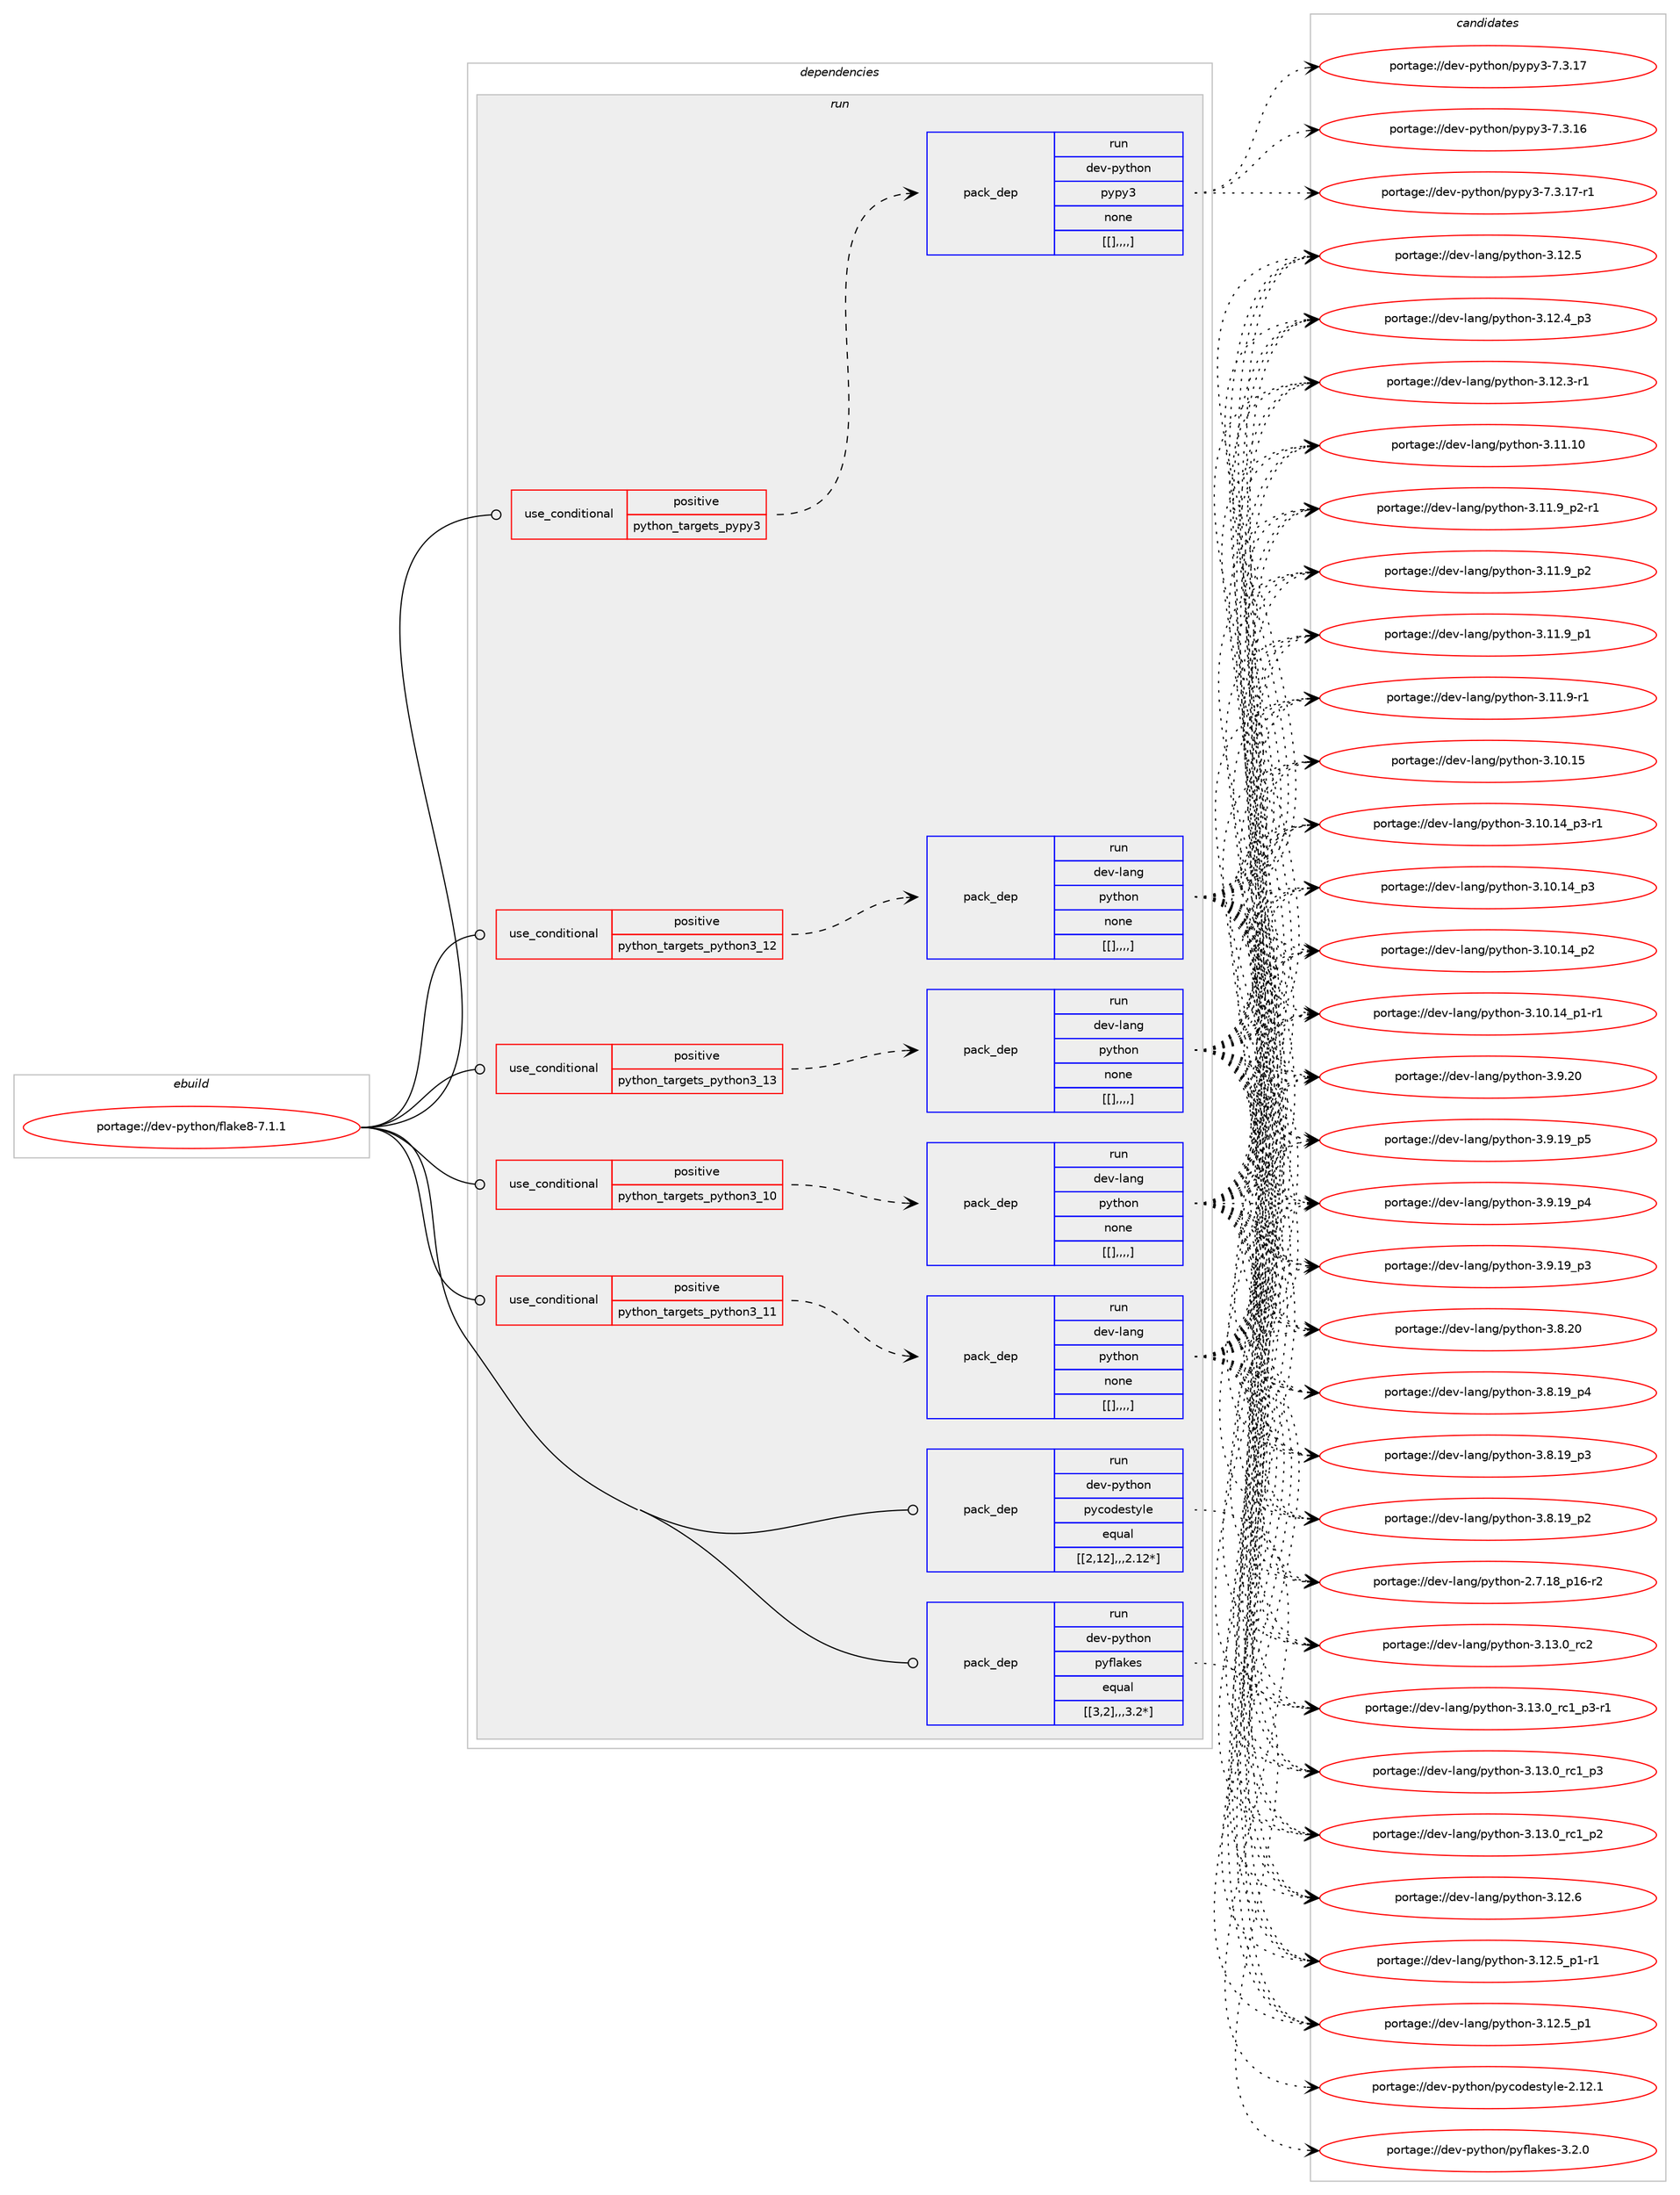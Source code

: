 digraph prolog {

# *************
# Graph options
# *************

newrank=true;
concentrate=true;
compound=true;
graph [rankdir=LR,fontname=Helvetica,fontsize=10,ranksep=1.5];#, ranksep=2.5, nodesep=0.2];
edge  [arrowhead=vee];
node  [fontname=Helvetica,fontsize=10];

# **********
# The ebuild
# **********

subgraph cluster_leftcol {
color=gray;
label=<<i>ebuild</i>>;
id [label="portage://dev-python/flake8-7.1.1", color=red, width=4, href="../dev-python/flake8-7.1.1.svg"];
}

# ****************
# The dependencies
# ****************

subgraph cluster_midcol {
color=gray;
label=<<i>dependencies</i>>;
subgraph cluster_compile {
fillcolor="#eeeeee";
style=filled;
label=<<i>compile</i>>;
}
subgraph cluster_compileandrun {
fillcolor="#eeeeee";
style=filled;
label=<<i>compile and run</i>>;
}
subgraph cluster_run {
fillcolor="#eeeeee";
style=filled;
label=<<i>run</i>>;
subgraph cond33372 {
dependency147273 [label=<<TABLE BORDER="0" CELLBORDER="1" CELLSPACING="0" CELLPADDING="4"><TR><TD ROWSPAN="3" CELLPADDING="10">use_conditional</TD></TR><TR><TD>positive</TD></TR><TR><TD>python_targets_pypy3</TD></TR></TABLE>>, shape=none, color=red];
subgraph pack112683 {
dependency147274 [label=<<TABLE BORDER="0" CELLBORDER="1" CELLSPACING="0" CELLPADDING="4" WIDTH="220"><TR><TD ROWSPAN="6" CELLPADDING="30">pack_dep</TD></TR><TR><TD WIDTH="110">run</TD></TR><TR><TD>dev-python</TD></TR><TR><TD>pypy3</TD></TR><TR><TD>none</TD></TR><TR><TD>[[],,,,]</TD></TR></TABLE>>, shape=none, color=blue];
}
dependency147273:e -> dependency147274:w [weight=20,style="dashed",arrowhead="vee"];
}
id:e -> dependency147273:w [weight=20,style="solid",arrowhead="odot"];
subgraph cond33373 {
dependency147275 [label=<<TABLE BORDER="0" CELLBORDER="1" CELLSPACING="0" CELLPADDING="4"><TR><TD ROWSPAN="3" CELLPADDING="10">use_conditional</TD></TR><TR><TD>positive</TD></TR><TR><TD>python_targets_python3_10</TD></TR></TABLE>>, shape=none, color=red];
subgraph pack112684 {
dependency147276 [label=<<TABLE BORDER="0" CELLBORDER="1" CELLSPACING="0" CELLPADDING="4" WIDTH="220"><TR><TD ROWSPAN="6" CELLPADDING="30">pack_dep</TD></TR><TR><TD WIDTH="110">run</TD></TR><TR><TD>dev-lang</TD></TR><TR><TD>python</TD></TR><TR><TD>none</TD></TR><TR><TD>[[],,,,]</TD></TR></TABLE>>, shape=none, color=blue];
}
dependency147275:e -> dependency147276:w [weight=20,style="dashed",arrowhead="vee"];
}
id:e -> dependency147275:w [weight=20,style="solid",arrowhead="odot"];
subgraph cond33374 {
dependency147277 [label=<<TABLE BORDER="0" CELLBORDER="1" CELLSPACING="0" CELLPADDING="4"><TR><TD ROWSPAN="3" CELLPADDING="10">use_conditional</TD></TR><TR><TD>positive</TD></TR><TR><TD>python_targets_python3_11</TD></TR></TABLE>>, shape=none, color=red];
subgraph pack112685 {
dependency147278 [label=<<TABLE BORDER="0" CELLBORDER="1" CELLSPACING="0" CELLPADDING="4" WIDTH="220"><TR><TD ROWSPAN="6" CELLPADDING="30">pack_dep</TD></TR><TR><TD WIDTH="110">run</TD></TR><TR><TD>dev-lang</TD></TR><TR><TD>python</TD></TR><TR><TD>none</TD></TR><TR><TD>[[],,,,]</TD></TR></TABLE>>, shape=none, color=blue];
}
dependency147277:e -> dependency147278:w [weight=20,style="dashed",arrowhead="vee"];
}
id:e -> dependency147277:w [weight=20,style="solid",arrowhead="odot"];
subgraph cond33375 {
dependency147279 [label=<<TABLE BORDER="0" CELLBORDER="1" CELLSPACING="0" CELLPADDING="4"><TR><TD ROWSPAN="3" CELLPADDING="10">use_conditional</TD></TR><TR><TD>positive</TD></TR><TR><TD>python_targets_python3_12</TD></TR></TABLE>>, shape=none, color=red];
subgraph pack112686 {
dependency147280 [label=<<TABLE BORDER="0" CELLBORDER="1" CELLSPACING="0" CELLPADDING="4" WIDTH="220"><TR><TD ROWSPAN="6" CELLPADDING="30">pack_dep</TD></TR><TR><TD WIDTH="110">run</TD></TR><TR><TD>dev-lang</TD></TR><TR><TD>python</TD></TR><TR><TD>none</TD></TR><TR><TD>[[],,,,]</TD></TR></TABLE>>, shape=none, color=blue];
}
dependency147279:e -> dependency147280:w [weight=20,style="dashed",arrowhead="vee"];
}
id:e -> dependency147279:w [weight=20,style="solid",arrowhead="odot"];
subgraph cond33376 {
dependency147281 [label=<<TABLE BORDER="0" CELLBORDER="1" CELLSPACING="0" CELLPADDING="4"><TR><TD ROWSPAN="3" CELLPADDING="10">use_conditional</TD></TR><TR><TD>positive</TD></TR><TR><TD>python_targets_python3_13</TD></TR></TABLE>>, shape=none, color=red];
subgraph pack112687 {
dependency147282 [label=<<TABLE BORDER="0" CELLBORDER="1" CELLSPACING="0" CELLPADDING="4" WIDTH="220"><TR><TD ROWSPAN="6" CELLPADDING="30">pack_dep</TD></TR><TR><TD WIDTH="110">run</TD></TR><TR><TD>dev-lang</TD></TR><TR><TD>python</TD></TR><TR><TD>none</TD></TR><TR><TD>[[],,,,]</TD></TR></TABLE>>, shape=none, color=blue];
}
dependency147281:e -> dependency147282:w [weight=20,style="dashed",arrowhead="vee"];
}
id:e -> dependency147281:w [weight=20,style="solid",arrowhead="odot"];
subgraph pack112688 {
dependency147283 [label=<<TABLE BORDER="0" CELLBORDER="1" CELLSPACING="0" CELLPADDING="4" WIDTH="220"><TR><TD ROWSPAN="6" CELLPADDING="30">pack_dep</TD></TR><TR><TD WIDTH="110">run</TD></TR><TR><TD>dev-python</TD></TR><TR><TD>pycodestyle</TD></TR><TR><TD>equal</TD></TR><TR><TD>[[2,12],,,2.12*]</TD></TR></TABLE>>, shape=none, color=blue];
}
id:e -> dependency147283:w [weight=20,style="solid",arrowhead="odot"];
subgraph pack112689 {
dependency147284 [label=<<TABLE BORDER="0" CELLBORDER="1" CELLSPACING="0" CELLPADDING="4" WIDTH="220"><TR><TD ROWSPAN="6" CELLPADDING="30">pack_dep</TD></TR><TR><TD WIDTH="110">run</TD></TR><TR><TD>dev-python</TD></TR><TR><TD>pyflakes</TD></TR><TR><TD>equal</TD></TR><TR><TD>[[3,2],,,3.2*]</TD></TR></TABLE>>, shape=none, color=blue];
}
id:e -> dependency147284:w [weight=20,style="solid",arrowhead="odot"];
}
}

# **************
# The candidates
# **************

subgraph cluster_choices {
rank=same;
color=gray;
label=<<i>candidates</i>>;

subgraph choice112683 {
color=black;
nodesep=1;
choice100101118451121211161041111104711212111212151455546514649554511449 [label="portage://dev-python/pypy3-7.3.17-r1", color=red, width=4,href="../dev-python/pypy3-7.3.17-r1.svg"];
choice10010111845112121116104111110471121211121215145554651464955 [label="portage://dev-python/pypy3-7.3.17", color=red, width=4,href="../dev-python/pypy3-7.3.17.svg"];
choice10010111845112121116104111110471121211121215145554651464954 [label="portage://dev-python/pypy3-7.3.16", color=red, width=4,href="../dev-python/pypy3-7.3.16.svg"];
dependency147274:e -> choice100101118451121211161041111104711212111212151455546514649554511449:w [style=dotted,weight="100"];
dependency147274:e -> choice10010111845112121116104111110471121211121215145554651464955:w [style=dotted,weight="100"];
dependency147274:e -> choice10010111845112121116104111110471121211121215145554651464954:w [style=dotted,weight="100"];
}
subgraph choice112684 {
color=black;
nodesep=1;
choice10010111845108971101034711212111610411111045514649514648951149950 [label="portage://dev-lang/python-3.13.0_rc2", color=red, width=4,href="../dev-lang/python-3.13.0_rc2.svg"];
choice1001011184510897110103471121211161041111104551464951464895114994995112514511449 [label="portage://dev-lang/python-3.13.0_rc1_p3-r1", color=red, width=4,href="../dev-lang/python-3.13.0_rc1_p3-r1.svg"];
choice100101118451089711010347112121116104111110455146495146489511499499511251 [label="portage://dev-lang/python-3.13.0_rc1_p3", color=red, width=4,href="../dev-lang/python-3.13.0_rc1_p3.svg"];
choice100101118451089711010347112121116104111110455146495146489511499499511250 [label="portage://dev-lang/python-3.13.0_rc1_p2", color=red, width=4,href="../dev-lang/python-3.13.0_rc1_p2.svg"];
choice10010111845108971101034711212111610411111045514649504654 [label="portage://dev-lang/python-3.12.6", color=red, width=4,href="../dev-lang/python-3.12.6.svg"];
choice1001011184510897110103471121211161041111104551464950465395112494511449 [label="portage://dev-lang/python-3.12.5_p1-r1", color=red, width=4,href="../dev-lang/python-3.12.5_p1-r1.svg"];
choice100101118451089711010347112121116104111110455146495046539511249 [label="portage://dev-lang/python-3.12.5_p1", color=red, width=4,href="../dev-lang/python-3.12.5_p1.svg"];
choice10010111845108971101034711212111610411111045514649504653 [label="portage://dev-lang/python-3.12.5", color=red, width=4,href="../dev-lang/python-3.12.5.svg"];
choice100101118451089711010347112121116104111110455146495046529511251 [label="portage://dev-lang/python-3.12.4_p3", color=red, width=4,href="../dev-lang/python-3.12.4_p3.svg"];
choice100101118451089711010347112121116104111110455146495046514511449 [label="portage://dev-lang/python-3.12.3-r1", color=red, width=4,href="../dev-lang/python-3.12.3-r1.svg"];
choice1001011184510897110103471121211161041111104551464949464948 [label="portage://dev-lang/python-3.11.10", color=red, width=4,href="../dev-lang/python-3.11.10.svg"];
choice1001011184510897110103471121211161041111104551464949465795112504511449 [label="portage://dev-lang/python-3.11.9_p2-r1", color=red, width=4,href="../dev-lang/python-3.11.9_p2-r1.svg"];
choice100101118451089711010347112121116104111110455146494946579511250 [label="portage://dev-lang/python-3.11.9_p2", color=red, width=4,href="../dev-lang/python-3.11.9_p2.svg"];
choice100101118451089711010347112121116104111110455146494946579511249 [label="portage://dev-lang/python-3.11.9_p1", color=red, width=4,href="../dev-lang/python-3.11.9_p1.svg"];
choice100101118451089711010347112121116104111110455146494946574511449 [label="portage://dev-lang/python-3.11.9-r1", color=red, width=4,href="../dev-lang/python-3.11.9-r1.svg"];
choice1001011184510897110103471121211161041111104551464948464953 [label="portage://dev-lang/python-3.10.15", color=red, width=4,href="../dev-lang/python-3.10.15.svg"];
choice100101118451089711010347112121116104111110455146494846495295112514511449 [label="portage://dev-lang/python-3.10.14_p3-r1", color=red, width=4,href="../dev-lang/python-3.10.14_p3-r1.svg"];
choice10010111845108971101034711212111610411111045514649484649529511251 [label="portage://dev-lang/python-3.10.14_p3", color=red, width=4,href="../dev-lang/python-3.10.14_p3.svg"];
choice10010111845108971101034711212111610411111045514649484649529511250 [label="portage://dev-lang/python-3.10.14_p2", color=red, width=4,href="../dev-lang/python-3.10.14_p2.svg"];
choice100101118451089711010347112121116104111110455146494846495295112494511449 [label="portage://dev-lang/python-3.10.14_p1-r1", color=red, width=4,href="../dev-lang/python-3.10.14_p1-r1.svg"];
choice10010111845108971101034711212111610411111045514657465048 [label="portage://dev-lang/python-3.9.20", color=red, width=4,href="../dev-lang/python-3.9.20.svg"];
choice100101118451089711010347112121116104111110455146574649579511253 [label="portage://dev-lang/python-3.9.19_p5", color=red, width=4,href="../dev-lang/python-3.9.19_p5.svg"];
choice100101118451089711010347112121116104111110455146574649579511252 [label="portage://dev-lang/python-3.9.19_p4", color=red, width=4,href="../dev-lang/python-3.9.19_p4.svg"];
choice100101118451089711010347112121116104111110455146574649579511251 [label="portage://dev-lang/python-3.9.19_p3", color=red, width=4,href="../dev-lang/python-3.9.19_p3.svg"];
choice10010111845108971101034711212111610411111045514656465048 [label="portage://dev-lang/python-3.8.20", color=red, width=4,href="../dev-lang/python-3.8.20.svg"];
choice100101118451089711010347112121116104111110455146564649579511252 [label="portage://dev-lang/python-3.8.19_p4", color=red, width=4,href="../dev-lang/python-3.8.19_p4.svg"];
choice100101118451089711010347112121116104111110455146564649579511251 [label="portage://dev-lang/python-3.8.19_p3", color=red, width=4,href="../dev-lang/python-3.8.19_p3.svg"];
choice100101118451089711010347112121116104111110455146564649579511250 [label="portage://dev-lang/python-3.8.19_p2", color=red, width=4,href="../dev-lang/python-3.8.19_p2.svg"];
choice100101118451089711010347112121116104111110455046554649569511249544511450 [label="portage://dev-lang/python-2.7.18_p16-r2", color=red, width=4,href="../dev-lang/python-2.7.18_p16-r2.svg"];
dependency147276:e -> choice10010111845108971101034711212111610411111045514649514648951149950:w [style=dotted,weight="100"];
dependency147276:e -> choice1001011184510897110103471121211161041111104551464951464895114994995112514511449:w [style=dotted,weight="100"];
dependency147276:e -> choice100101118451089711010347112121116104111110455146495146489511499499511251:w [style=dotted,weight="100"];
dependency147276:e -> choice100101118451089711010347112121116104111110455146495146489511499499511250:w [style=dotted,weight="100"];
dependency147276:e -> choice10010111845108971101034711212111610411111045514649504654:w [style=dotted,weight="100"];
dependency147276:e -> choice1001011184510897110103471121211161041111104551464950465395112494511449:w [style=dotted,weight="100"];
dependency147276:e -> choice100101118451089711010347112121116104111110455146495046539511249:w [style=dotted,weight="100"];
dependency147276:e -> choice10010111845108971101034711212111610411111045514649504653:w [style=dotted,weight="100"];
dependency147276:e -> choice100101118451089711010347112121116104111110455146495046529511251:w [style=dotted,weight="100"];
dependency147276:e -> choice100101118451089711010347112121116104111110455146495046514511449:w [style=dotted,weight="100"];
dependency147276:e -> choice1001011184510897110103471121211161041111104551464949464948:w [style=dotted,weight="100"];
dependency147276:e -> choice1001011184510897110103471121211161041111104551464949465795112504511449:w [style=dotted,weight="100"];
dependency147276:e -> choice100101118451089711010347112121116104111110455146494946579511250:w [style=dotted,weight="100"];
dependency147276:e -> choice100101118451089711010347112121116104111110455146494946579511249:w [style=dotted,weight="100"];
dependency147276:e -> choice100101118451089711010347112121116104111110455146494946574511449:w [style=dotted,weight="100"];
dependency147276:e -> choice1001011184510897110103471121211161041111104551464948464953:w [style=dotted,weight="100"];
dependency147276:e -> choice100101118451089711010347112121116104111110455146494846495295112514511449:w [style=dotted,weight="100"];
dependency147276:e -> choice10010111845108971101034711212111610411111045514649484649529511251:w [style=dotted,weight="100"];
dependency147276:e -> choice10010111845108971101034711212111610411111045514649484649529511250:w [style=dotted,weight="100"];
dependency147276:e -> choice100101118451089711010347112121116104111110455146494846495295112494511449:w [style=dotted,weight="100"];
dependency147276:e -> choice10010111845108971101034711212111610411111045514657465048:w [style=dotted,weight="100"];
dependency147276:e -> choice100101118451089711010347112121116104111110455146574649579511253:w [style=dotted,weight="100"];
dependency147276:e -> choice100101118451089711010347112121116104111110455146574649579511252:w [style=dotted,weight="100"];
dependency147276:e -> choice100101118451089711010347112121116104111110455146574649579511251:w [style=dotted,weight="100"];
dependency147276:e -> choice10010111845108971101034711212111610411111045514656465048:w [style=dotted,weight="100"];
dependency147276:e -> choice100101118451089711010347112121116104111110455146564649579511252:w [style=dotted,weight="100"];
dependency147276:e -> choice100101118451089711010347112121116104111110455146564649579511251:w [style=dotted,weight="100"];
dependency147276:e -> choice100101118451089711010347112121116104111110455146564649579511250:w [style=dotted,weight="100"];
dependency147276:e -> choice100101118451089711010347112121116104111110455046554649569511249544511450:w [style=dotted,weight="100"];
}
subgraph choice112685 {
color=black;
nodesep=1;
choice10010111845108971101034711212111610411111045514649514648951149950 [label="portage://dev-lang/python-3.13.0_rc2", color=red, width=4,href="../dev-lang/python-3.13.0_rc2.svg"];
choice1001011184510897110103471121211161041111104551464951464895114994995112514511449 [label="portage://dev-lang/python-3.13.0_rc1_p3-r1", color=red, width=4,href="../dev-lang/python-3.13.0_rc1_p3-r1.svg"];
choice100101118451089711010347112121116104111110455146495146489511499499511251 [label="portage://dev-lang/python-3.13.0_rc1_p3", color=red, width=4,href="../dev-lang/python-3.13.0_rc1_p3.svg"];
choice100101118451089711010347112121116104111110455146495146489511499499511250 [label="portage://dev-lang/python-3.13.0_rc1_p2", color=red, width=4,href="../dev-lang/python-3.13.0_rc1_p2.svg"];
choice10010111845108971101034711212111610411111045514649504654 [label="portage://dev-lang/python-3.12.6", color=red, width=4,href="../dev-lang/python-3.12.6.svg"];
choice1001011184510897110103471121211161041111104551464950465395112494511449 [label="portage://dev-lang/python-3.12.5_p1-r1", color=red, width=4,href="../dev-lang/python-3.12.5_p1-r1.svg"];
choice100101118451089711010347112121116104111110455146495046539511249 [label="portage://dev-lang/python-3.12.5_p1", color=red, width=4,href="../dev-lang/python-3.12.5_p1.svg"];
choice10010111845108971101034711212111610411111045514649504653 [label="portage://dev-lang/python-3.12.5", color=red, width=4,href="../dev-lang/python-3.12.5.svg"];
choice100101118451089711010347112121116104111110455146495046529511251 [label="portage://dev-lang/python-3.12.4_p3", color=red, width=4,href="../dev-lang/python-3.12.4_p3.svg"];
choice100101118451089711010347112121116104111110455146495046514511449 [label="portage://dev-lang/python-3.12.3-r1", color=red, width=4,href="../dev-lang/python-3.12.3-r1.svg"];
choice1001011184510897110103471121211161041111104551464949464948 [label="portage://dev-lang/python-3.11.10", color=red, width=4,href="../dev-lang/python-3.11.10.svg"];
choice1001011184510897110103471121211161041111104551464949465795112504511449 [label="portage://dev-lang/python-3.11.9_p2-r1", color=red, width=4,href="../dev-lang/python-3.11.9_p2-r1.svg"];
choice100101118451089711010347112121116104111110455146494946579511250 [label="portage://dev-lang/python-3.11.9_p2", color=red, width=4,href="../dev-lang/python-3.11.9_p2.svg"];
choice100101118451089711010347112121116104111110455146494946579511249 [label="portage://dev-lang/python-3.11.9_p1", color=red, width=4,href="../dev-lang/python-3.11.9_p1.svg"];
choice100101118451089711010347112121116104111110455146494946574511449 [label="portage://dev-lang/python-3.11.9-r1", color=red, width=4,href="../dev-lang/python-3.11.9-r1.svg"];
choice1001011184510897110103471121211161041111104551464948464953 [label="portage://dev-lang/python-3.10.15", color=red, width=4,href="../dev-lang/python-3.10.15.svg"];
choice100101118451089711010347112121116104111110455146494846495295112514511449 [label="portage://dev-lang/python-3.10.14_p3-r1", color=red, width=4,href="../dev-lang/python-3.10.14_p3-r1.svg"];
choice10010111845108971101034711212111610411111045514649484649529511251 [label="portage://dev-lang/python-3.10.14_p3", color=red, width=4,href="../dev-lang/python-3.10.14_p3.svg"];
choice10010111845108971101034711212111610411111045514649484649529511250 [label="portage://dev-lang/python-3.10.14_p2", color=red, width=4,href="../dev-lang/python-3.10.14_p2.svg"];
choice100101118451089711010347112121116104111110455146494846495295112494511449 [label="portage://dev-lang/python-3.10.14_p1-r1", color=red, width=4,href="../dev-lang/python-3.10.14_p1-r1.svg"];
choice10010111845108971101034711212111610411111045514657465048 [label="portage://dev-lang/python-3.9.20", color=red, width=4,href="../dev-lang/python-3.9.20.svg"];
choice100101118451089711010347112121116104111110455146574649579511253 [label="portage://dev-lang/python-3.9.19_p5", color=red, width=4,href="../dev-lang/python-3.9.19_p5.svg"];
choice100101118451089711010347112121116104111110455146574649579511252 [label="portage://dev-lang/python-3.9.19_p4", color=red, width=4,href="../dev-lang/python-3.9.19_p4.svg"];
choice100101118451089711010347112121116104111110455146574649579511251 [label="portage://dev-lang/python-3.9.19_p3", color=red, width=4,href="../dev-lang/python-3.9.19_p3.svg"];
choice10010111845108971101034711212111610411111045514656465048 [label="portage://dev-lang/python-3.8.20", color=red, width=4,href="../dev-lang/python-3.8.20.svg"];
choice100101118451089711010347112121116104111110455146564649579511252 [label="portage://dev-lang/python-3.8.19_p4", color=red, width=4,href="../dev-lang/python-3.8.19_p4.svg"];
choice100101118451089711010347112121116104111110455146564649579511251 [label="portage://dev-lang/python-3.8.19_p3", color=red, width=4,href="../dev-lang/python-3.8.19_p3.svg"];
choice100101118451089711010347112121116104111110455146564649579511250 [label="portage://dev-lang/python-3.8.19_p2", color=red, width=4,href="../dev-lang/python-3.8.19_p2.svg"];
choice100101118451089711010347112121116104111110455046554649569511249544511450 [label="portage://dev-lang/python-2.7.18_p16-r2", color=red, width=4,href="../dev-lang/python-2.7.18_p16-r2.svg"];
dependency147278:e -> choice10010111845108971101034711212111610411111045514649514648951149950:w [style=dotted,weight="100"];
dependency147278:e -> choice1001011184510897110103471121211161041111104551464951464895114994995112514511449:w [style=dotted,weight="100"];
dependency147278:e -> choice100101118451089711010347112121116104111110455146495146489511499499511251:w [style=dotted,weight="100"];
dependency147278:e -> choice100101118451089711010347112121116104111110455146495146489511499499511250:w [style=dotted,weight="100"];
dependency147278:e -> choice10010111845108971101034711212111610411111045514649504654:w [style=dotted,weight="100"];
dependency147278:e -> choice1001011184510897110103471121211161041111104551464950465395112494511449:w [style=dotted,weight="100"];
dependency147278:e -> choice100101118451089711010347112121116104111110455146495046539511249:w [style=dotted,weight="100"];
dependency147278:e -> choice10010111845108971101034711212111610411111045514649504653:w [style=dotted,weight="100"];
dependency147278:e -> choice100101118451089711010347112121116104111110455146495046529511251:w [style=dotted,weight="100"];
dependency147278:e -> choice100101118451089711010347112121116104111110455146495046514511449:w [style=dotted,weight="100"];
dependency147278:e -> choice1001011184510897110103471121211161041111104551464949464948:w [style=dotted,weight="100"];
dependency147278:e -> choice1001011184510897110103471121211161041111104551464949465795112504511449:w [style=dotted,weight="100"];
dependency147278:e -> choice100101118451089711010347112121116104111110455146494946579511250:w [style=dotted,weight="100"];
dependency147278:e -> choice100101118451089711010347112121116104111110455146494946579511249:w [style=dotted,weight="100"];
dependency147278:e -> choice100101118451089711010347112121116104111110455146494946574511449:w [style=dotted,weight="100"];
dependency147278:e -> choice1001011184510897110103471121211161041111104551464948464953:w [style=dotted,weight="100"];
dependency147278:e -> choice100101118451089711010347112121116104111110455146494846495295112514511449:w [style=dotted,weight="100"];
dependency147278:e -> choice10010111845108971101034711212111610411111045514649484649529511251:w [style=dotted,weight="100"];
dependency147278:e -> choice10010111845108971101034711212111610411111045514649484649529511250:w [style=dotted,weight="100"];
dependency147278:e -> choice100101118451089711010347112121116104111110455146494846495295112494511449:w [style=dotted,weight="100"];
dependency147278:e -> choice10010111845108971101034711212111610411111045514657465048:w [style=dotted,weight="100"];
dependency147278:e -> choice100101118451089711010347112121116104111110455146574649579511253:w [style=dotted,weight="100"];
dependency147278:e -> choice100101118451089711010347112121116104111110455146574649579511252:w [style=dotted,weight="100"];
dependency147278:e -> choice100101118451089711010347112121116104111110455146574649579511251:w [style=dotted,weight="100"];
dependency147278:e -> choice10010111845108971101034711212111610411111045514656465048:w [style=dotted,weight="100"];
dependency147278:e -> choice100101118451089711010347112121116104111110455146564649579511252:w [style=dotted,weight="100"];
dependency147278:e -> choice100101118451089711010347112121116104111110455146564649579511251:w [style=dotted,weight="100"];
dependency147278:e -> choice100101118451089711010347112121116104111110455146564649579511250:w [style=dotted,weight="100"];
dependency147278:e -> choice100101118451089711010347112121116104111110455046554649569511249544511450:w [style=dotted,weight="100"];
}
subgraph choice112686 {
color=black;
nodesep=1;
choice10010111845108971101034711212111610411111045514649514648951149950 [label="portage://dev-lang/python-3.13.0_rc2", color=red, width=4,href="../dev-lang/python-3.13.0_rc2.svg"];
choice1001011184510897110103471121211161041111104551464951464895114994995112514511449 [label="portage://dev-lang/python-3.13.0_rc1_p3-r1", color=red, width=4,href="../dev-lang/python-3.13.0_rc1_p3-r1.svg"];
choice100101118451089711010347112121116104111110455146495146489511499499511251 [label="portage://dev-lang/python-3.13.0_rc1_p3", color=red, width=4,href="../dev-lang/python-3.13.0_rc1_p3.svg"];
choice100101118451089711010347112121116104111110455146495146489511499499511250 [label="portage://dev-lang/python-3.13.0_rc1_p2", color=red, width=4,href="../dev-lang/python-3.13.0_rc1_p2.svg"];
choice10010111845108971101034711212111610411111045514649504654 [label="portage://dev-lang/python-3.12.6", color=red, width=4,href="../dev-lang/python-3.12.6.svg"];
choice1001011184510897110103471121211161041111104551464950465395112494511449 [label="portage://dev-lang/python-3.12.5_p1-r1", color=red, width=4,href="../dev-lang/python-3.12.5_p1-r1.svg"];
choice100101118451089711010347112121116104111110455146495046539511249 [label="portage://dev-lang/python-3.12.5_p1", color=red, width=4,href="../dev-lang/python-3.12.5_p1.svg"];
choice10010111845108971101034711212111610411111045514649504653 [label="portage://dev-lang/python-3.12.5", color=red, width=4,href="../dev-lang/python-3.12.5.svg"];
choice100101118451089711010347112121116104111110455146495046529511251 [label="portage://dev-lang/python-3.12.4_p3", color=red, width=4,href="../dev-lang/python-3.12.4_p3.svg"];
choice100101118451089711010347112121116104111110455146495046514511449 [label="portage://dev-lang/python-3.12.3-r1", color=red, width=4,href="../dev-lang/python-3.12.3-r1.svg"];
choice1001011184510897110103471121211161041111104551464949464948 [label="portage://dev-lang/python-3.11.10", color=red, width=4,href="../dev-lang/python-3.11.10.svg"];
choice1001011184510897110103471121211161041111104551464949465795112504511449 [label="portage://dev-lang/python-3.11.9_p2-r1", color=red, width=4,href="../dev-lang/python-3.11.9_p2-r1.svg"];
choice100101118451089711010347112121116104111110455146494946579511250 [label="portage://dev-lang/python-3.11.9_p2", color=red, width=4,href="../dev-lang/python-3.11.9_p2.svg"];
choice100101118451089711010347112121116104111110455146494946579511249 [label="portage://dev-lang/python-3.11.9_p1", color=red, width=4,href="../dev-lang/python-3.11.9_p1.svg"];
choice100101118451089711010347112121116104111110455146494946574511449 [label="portage://dev-lang/python-3.11.9-r1", color=red, width=4,href="../dev-lang/python-3.11.9-r1.svg"];
choice1001011184510897110103471121211161041111104551464948464953 [label="portage://dev-lang/python-3.10.15", color=red, width=4,href="../dev-lang/python-3.10.15.svg"];
choice100101118451089711010347112121116104111110455146494846495295112514511449 [label="portage://dev-lang/python-3.10.14_p3-r1", color=red, width=4,href="../dev-lang/python-3.10.14_p3-r1.svg"];
choice10010111845108971101034711212111610411111045514649484649529511251 [label="portage://dev-lang/python-3.10.14_p3", color=red, width=4,href="../dev-lang/python-3.10.14_p3.svg"];
choice10010111845108971101034711212111610411111045514649484649529511250 [label="portage://dev-lang/python-3.10.14_p2", color=red, width=4,href="../dev-lang/python-3.10.14_p2.svg"];
choice100101118451089711010347112121116104111110455146494846495295112494511449 [label="portage://dev-lang/python-3.10.14_p1-r1", color=red, width=4,href="../dev-lang/python-3.10.14_p1-r1.svg"];
choice10010111845108971101034711212111610411111045514657465048 [label="portage://dev-lang/python-3.9.20", color=red, width=4,href="../dev-lang/python-3.9.20.svg"];
choice100101118451089711010347112121116104111110455146574649579511253 [label="portage://dev-lang/python-3.9.19_p5", color=red, width=4,href="../dev-lang/python-3.9.19_p5.svg"];
choice100101118451089711010347112121116104111110455146574649579511252 [label="portage://dev-lang/python-3.9.19_p4", color=red, width=4,href="../dev-lang/python-3.9.19_p4.svg"];
choice100101118451089711010347112121116104111110455146574649579511251 [label="portage://dev-lang/python-3.9.19_p3", color=red, width=4,href="../dev-lang/python-3.9.19_p3.svg"];
choice10010111845108971101034711212111610411111045514656465048 [label="portage://dev-lang/python-3.8.20", color=red, width=4,href="../dev-lang/python-3.8.20.svg"];
choice100101118451089711010347112121116104111110455146564649579511252 [label="portage://dev-lang/python-3.8.19_p4", color=red, width=4,href="../dev-lang/python-3.8.19_p4.svg"];
choice100101118451089711010347112121116104111110455146564649579511251 [label="portage://dev-lang/python-3.8.19_p3", color=red, width=4,href="../dev-lang/python-3.8.19_p3.svg"];
choice100101118451089711010347112121116104111110455146564649579511250 [label="portage://dev-lang/python-3.8.19_p2", color=red, width=4,href="../dev-lang/python-3.8.19_p2.svg"];
choice100101118451089711010347112121116104111110455046554649569511249544511450 [label="portage://dev-lang/python-2.7.18_p16-r2", color=red, width=4,href="../dev-lang/python-2.7.18_p16-r2.svg"];
dependency147280:e -> choice10010111845108971101034711212111610411111045514649514648951149950:w [style=dotted,weight="100"];
dependency147280:e -> choice1001011184510897110103471121211161041111104551464951464895114994995112514511449:w [style=dotted,weight="100"];
dependency147280:e -> choice100101118451089711010347112121116104111110455146495146489511499499511251:w [style=dotted,weight="100"];
dependency147280:e -> choice100101118451089711010347112121116104111110455146495146489511499499511250:w [style=dotted,weight="100"];
dependency147280:e -> choice10010111845108971101034711212111610411111045514649504654:w [style=dotted,weight="100"];
dependency147280:e -> choice1001011184510897110103471121211161041111104551464950465395112494511449:w [style=dotted,weight="100"];
dependency147280:e -> choice100101118451089711010347112121116104111110455146495046539511249:w [style=dotted,weight="100"];
dependency147280:e -> choice10010111845108971101034711212111610411111045514649504653:w [style=dotted,weight="100"];
dependency147280:e -> choice100101118451089711010347112121116104111110455146495046529511251:w [style=dotted,weight="100"];
dependency147280:e -> choice100101118451089711010347112121116104111110455146495046514511449:w [style=dotted,weight="100"];
dependency147280:e -> choice1001011184510897110103471121211161041111104551464949464948:w [style=dotted,weight="100"];
dependency147280:e -> choice1001011184510897110103471121211161041111104551464949465795112504511449:w [style=dotted,weight="100"];
dependency147280:e -> choice100101118451089711010347112121116104111110455146494946579511250:w [style=dotted,weight="100"];
dependency147280:e -> choice100101118451089711010347112121116104111110455146494946579511249:w [style=dotted,weight="100"];
dependency147280:e -> choice100101118451089711010347112121116104111110455146494946574511449:w [style=dotted,weight="100"];
dependency147280:e -> choice1001011184510897110103471121211161041111104551464948464953:w [style=dotted,weight="100"];
dependency147280:e -> choice100101118451089711010347112121116104111110455146494846495295112514511449:w [style=dotted,weight="100"];
dependency147280:e -> choice10010111845108971101034711212111610411111045514649484649529511251:w [style=dotted,weight="100"];
dependency147280:e -> choice10010111845108971101034711212111610411111045514649484649529511250:w [style=dotted,weight="100"];
dependency147280:e -> choice100101118451089711010347112121116104111110455146494846495295112494511449:w [style=dotted,weight="100"];
dependency147280:e -> choice10010111845108971101034711212111610411111045514657465048:w [style=dotted,weight="100"];
dependency147280:e -> choice100101118451089711010347112121116104111110455146574649579511253:w [style=dotted,weight="100"];
dependency147280:e -> choice100101118451089711010347112121116104111110455146574649579511252:w [style=dotted,weight="100"];
dependency147280:e -> choice100101118451089711010347112121116104111110455146574649579511251:w [style=dotted,weight="100"];
dependency147280:e -> choice10010111845108971101034711212111610411111045514656465048:w [style=dotted,weight="100"];
dependency147280:e -> choice100101118451089711010347112121116104111110455146564649579511252:w [style=dotted,weight="100"];
dependency147280:e -> choice100101118451089711010347112121116104111110455146564649579511251:w [style=dotted,weight="100"];
dependency147280:e -> choice100101118451089711010347112121116104111110455146564649579511250:w [style=dotted,weight="100"];
dependency147280:e -> choice100101118451089711010347112121116104111110455046554649569511249544511450:w [style=dotted,weight="100"];
}
subgraph choice112687 {
color=black;
nodesep=1;
choice10010111845108971101034711212111610411111045514649514648951149950 [label="portage://dev-lang/python-3.13.0_rc2", color=red, width=4,href="../dev-lang/python-3.13.0_rc2.svg"];
choice1001011184510897110103471121211161041111104551464951464895114994995112514511449 [label="portage://dev-lang/python-3.13.0_rc1_p3-r1", color=red, width=4,href="../dev-lang/python-3.13.0_rc1_p3-r1.svg"];
choice100101118451089711010347112121116104111110455146495146489511499499511251 [label="portage://dev-lang/python-3.13.0_rc1_p3", color=red, width=4,href="../dev-lang/python-3.13.0_rc1_p3.svg"];
choice100101118451089711010347112121116104111110455146495146489511499499511250 [label="portage://dev-lang/python-3.13.0_rc1_p2", color=red, width=4,href="../dev-lang/python-3.13.0_rc1_p2.svg"];
choice10010111845108971101034711212111610411111045514649504654 [label="portage://dev-lang/python-3.12.6", color=red, width=4,href="../dev-lang/python-3.12.6.svg"];
choice1001011184510897110103471121211161041111104551464950465395112494511449 [label="portage://dev-lang/python-3.12.5_p1-r1", color=red, width=4,href="../dev-lang/python-3.12.5_p1-r1.svg"];
choice100101118451089711010347112121116104111110455146495046539511249 [label="portage://dev-lang/python-3.12.5_p1", color=red, width=4,href="../dev-lang/python-3.12.5_p1.svg"];
choice10010111845108971101034711212111610411111045514649504653 [label="portage://dev-lang/python-3.12.5", color=red, width=4,href="../dev-lang/python-3.12.5.svg"];
choice100101118451089711010347112121116104111110455146495046529511251 [label="portage://dev-lang/python-3.12.4_p3", color=red, width=4,href="../dev-lang/python-3.12.4_p3.svg"];
choice100101118451089711010347112121116104111110455146495046514511449 [label="portage://dev-lang/python-3.12.3-r1", color=red, width=4,href="../dev-lang/python-3.12.3-r1.svg"];
choice1001011184510897110103471121211161041111104551464949464948 [label="portage://dev-lang/python-3.11.10", color=red, width=4,href="../dev-lang/python-3.11.10.svg"];
choice1001011184510897110103471121211161041111104551464949465795112504511449 [label="portage://dev-lang/python-3.11.9_p2-r1", color=red, width=4,href="../dev-lang/python-3.11.9_p2-r1.svg"];
choice100101118451089711010347112121116104111110455146494946579511250 [label="portage://dev-lang/python-3.11.9_p2", color=red, width=4,href="../dev-lang/python-3.11.9_p2.svg"];
choice100101118451089711010347112121116104111110455146494946579511249 [label="portage://dev-lang/python-3.11.9_p1", color=red, width=4,href="../dev-lang/python-3.11.9_p1.svg"];
choice100101118451089711010347112121116104111110455146494946574511449 [label="portage://dev-lang/python-3.11.9-r1", color=red, width=4,href="../dev-lang/python-3.11.9-r1.svg"];
choice1001011184510897110103471121211161041111104551464948464953 [label="portage://dev-lang/python-3.10.15", color=red, width=4,href="../dev-lang/python-3.10.15.svg"];
choice100101118451089711010347112121116104111110455146494846495295112514511449 [label="portage://dev-lang/python-3.10.14_p3-r1", color=red, width=4,href="../dev-lang/python-3.10.14_p3-r1.svg"];
choice10010111845108971101034711212111610411111045514649484649529511251 [label="portage://dev-lang/python-3.10.14_p3", color=red, width=4,href="../dev-lang/python-3.10.14_p3.svg"];
choice10010111845108971101034711212111610411111045514649484649529511250 [label="portage://dev-lang/python-3.10.14_p2", color=red, width=4,href="../dev-lang/python-3.10.14_p2.svg"];
choice100101118451089711010347112121116104111110455146494846495295112494511449 [label="portage://dev-lang/python-3.10.14_p1-r1", color=red, width=4,href="../dev-lang/python-3.10.14_p1-r1.svg"];
choice10010111845108971101034711212111610411111045514657465048 [label="portage://dev-lang/python-3.9.20", color=red, width=4,href="../dev-lang/python-3.9.20.svg"];
choice100101118451089711010347112121116104111110455146574649579511253 [label="portage://dev-lang/python-3.9.19_p5", color=red, width=4,href="../dev-lang/python-3.9.19_p5.svg"];
choice100101118451089711010347112121116104111110455146574649579511252 [label="portage://dev-lang/python-3.9.19_p4", color=red, width=4,href="../dev-lang/python-3.9.19_p4.svg"];
choice100101118451089711010347112121116104111110455146574649579511251 [label="portage://dev-lang/python-3.9.19_p3", color=red, width=4,href="../dev-lang/python-3.9.19_p3.svg"];
choice10010111845108971101034711212111610411111045514656465048 [label="portage://dev-lang/python-3.8.20", color=red, width=4,href="../dev-lang/python-3.8.20.svg"];
choice100101118451089711010347112121116104111110455146564649579511252 [label="portage://dev-lang/python-3.8.19_p4", color=red, width=4,href="../dev-lang/python-3.8.19_p4.svg"];
choice100101118451089711010347112121116104111110455146564649579511251 [label="portage://dev-lang/python-3.8.19_p3", color=red, width=4,href="../dev-lang/python-3.8.19_p3.svg"];
choice100101118451089711010347112121116104111110455146564649579511250 [label="portage://dev-lang/python-3.8.19_p2", color=red, width=4,href="../dev-lang/python-3.8.19_p2.svg"];
choice100101118451089711010347112121116104111110455046554649569511249544511450 [label="portage://dev-lang/python-2.7.18_p16-r2", color=red, width=4,href="../dev-lang/python-2.7.18_p16-r2.svg"];
dependency147282:e -> choice10010111845108971101034711212111610411111045514649514648951149950:w [style=dotted,weight="100"];
dependency147282:e -> choice1001011184510897110103471121211161041111104551464951464895114994995112514511449:w [style=dotted,weight="100"];
dependency147282:e -> choice100101118451089711010347112121116104111110455146495146489511499499511251:w [style=dotted,weight="100"];
dependency147282:e -> choice100101118451089711010347112121116104111110455146495146489511499499511250:w [style=dotted,weight="100"];
dependency147282:e -> choice10010111845108971101034711212111610411111045514649504654:w [style=dotted,weight="100"];
dependency147282:e -> choice1001011184510897110103471121211161041111104551464950465395112494511449:w [style=dotted,weight="100"];
dependency147282:e -> choice100101118451089711010347112121116104111110455146495046539511249:w [style=dotted,weight="100"];
dependency147282:e -> choice10010111845108971101034711212111610411111045514649504653:w [style=dotted,weight="100"];
dependency147282:e -> choice100101118451089711010347112121116104111110455146495046529511251:w [style=dotted,weight="100"];
dependency147282:e -> choice100101118451089711010347112121116104111110455146495046514511449:w [style=dotted,weight="100"];
dependency147282:e -> choice1001011184510897110103471121211161041111104551464949464948:w [style=dotted,weight="100"];
dependency147282:e -> choice1001011184510897110103471121211161041111104551464949465795112504511449:w [style=dotted,weight="100"];
dependency147282:e -> choice100101118451089711010347112121116104111110455146494946579511250:w [style=dotted,weight="100"];
dependency147282:e -> choice100101118451089711010347112121116104111110455146494946579511249:w [style=dotted,weight="100"];
dependency147282:e -> choice100101118451089711010347112121116104111110455146494946574511449:w [style=dotted,weight="100"];
dependency147282:e -> choice1001011184510897110103471121211161041111104551464948464953:w [style=dotted,weight="100"];
dependency147282:e -> choice100101118451089711010347112121116104111110455146494846495295112514511449:w [style=dotted,weight="100"];
dependency147282:e -> choice10010111845108971101034711212111610411111045514649484649529511251:w [style=dotted,weight="100"];
dependency147282:e -> choice10010111845108971101034711212111610411111045514649484649529511250:w [style=dotted,weight="100"];
dependency147282:e -> choice100101118451089711010347112121116104111110455146494846495295112494511449:w [style=dotted,weight="100"];
dependency147282:e -> choice10010111845108971101034711212111610411111045514657465048:w [style=dotted,weight="100"];
dependency147282:e -> choice100101118451089711010347112121116104111110455146574649579511253:w [style=dotted,weight="100"];
dependency147282:e -> choice100101118451089711010347112121116104111110455146574649579511252:w [style=dotted,weight="100"];
dependency147282:e -> choice100101118451089711010347112121116104111110455146574649579511251:w [style=dotted,weight="100"];
dependency147282:e -> choice10010111845108971101034711212111610411111045514656465048:w [style=dotted,weight="100"];
dependency147282:e -> choice100101118451089711010347112121116104111110455146564649579511252:w [style=dotted,weight="100"];
dependency147282:e -> choice100101118451089711010347112121116104111110455146564649579511251:w [style=dotted,weight="100"];
dependency147282:e -> choice100101118451089711010347112121116104111110455146564649579511250:w [style=dotted,weight="100"];
dependency147282:e -> choice100101118451089711010347112121116104111110455046554649569511249544511450:w [style=dotted,weight="100"];
}
subgraph choice112688 {
color=black;
nodesep=1;
choice10010111845112121116104111110471121219911110010111511612110810145504649504649 [label="portage://dev-python/pycodestyle-2.12.1", color=red, width=4,href="../dev-python/pycodestyle-2.12.1.svg"];
dependency147283:e -> choice10010111845112121116104111110471121219911110010111511612110810145504649504649:w [style=dotted,weight="100"];
}
subgraph choice112689 {
color=black;
nodesep=1;
choice100101118451121211161041111104711212110210897107101115455146504648 [label="portage://dev-python/pyflakes-3.2.0", color=red, width=4,href="../dev-python/pyflakes-3.2.0.svg"];
dependency147284:e -> choice100101118451121211161041111104711212110210897107101115455146504648:w [style=dotted,weight="100"];
}
}

}

